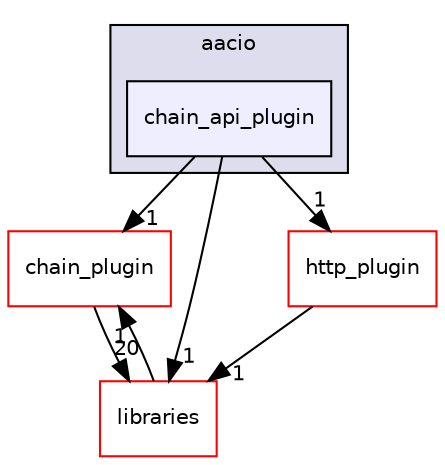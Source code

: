digraph "plugins/chain_api_plugin/include/aacio/chain_api_plugin" {
  compound=true
  node [ fontsize="10", fontname="Helvetica"];
  edge [ labelfontsize="10", labelfontname="Helvetica"];
  subgraph clusterdir_37c4e1318bae3e531325bb515e15ec6e {
    graph [ bgcolor="#ddddee", pencolor="black", label="aacio" fontname="Helvetica", fontsize="10", URL="dir_37c4e1318bae3e531325bb515e15ec6e.html"]
  dir_ee8148cb4b1ae692b7eb313fe7692855 [shape=box, label="chain_api_plugin", style="filled", fillcolor="#eeeeff", pencolor="black", URL="dir_ee8148cb4b1ae692b7eb313fe7692855.html"];
  }
  dir_602e6d607ea05a3811091b067ebfa4ac [shape=box label="chain_plugin" fillcolor="white" style="filled" color="red" URL="dir_602e6d607ea05a3811091b067ebfa4ac.html"];
  dir_bc0718b08fb2015b8e59c47b2805f60c [shape=box label="libraries" fillcolor="white" style="filled" color="red" URL="dir_bc0718b08fb2015b8e59c47b2805f60c.html"];
  dir_f833ff7a85c55360bd990f87a6f90636 [shape=box label="http_plugin" fillcolor="white" style="filled" color="red" URL="dir_f833ff7a85c55360bd990f87a6f90636.html"];
  dir_602e6d607ea05a3811091b067ebfa4ac->dir_bc0718b08fb2015b8e59c47b2805f60c [headlabel="20", labeldistance=1.5 headhref="dir_001848_000004.html"];
  dir_ee8148cb4b1ae692b7eb313fe7692855->dir_602e6d607ea05a3811091b067ebfa4ac [headlabel="1", labeldistance=1.5 headhref="dir_001847_001848.html"];
  dir_ee8148cb4b1ae692b7eb313fe7692855->dir_bc0718b08fb2015b8e59c47b2805f60c [headlabel="1", labeldistance=1.5 headhref="dir_001847_000004.html"];
  dir_ee8148cb4b1ae692b7eb313fe7692855->dir_f833ff7a85c55360bd990f87a6f90636 [headlabel="1", labeldistance=1.5 headhref="dir_001847_001856.html"];
  dir_bc0718b08fb2015b8e59c47b2805f60c->dir_602e6d607ea05a3811091b067ebfa4ac [headlabel="1", labeldistance=1.5 headhref="dir_000004_001848.html"];
  dir_f833ff7a85c55360bd990f87a6f90636->dir_bc0718b08fb2015b8e59c47b2805f60c [headlabel="1", labeldistance=1.5 headhref="dir_001856_000004.html"];
}
